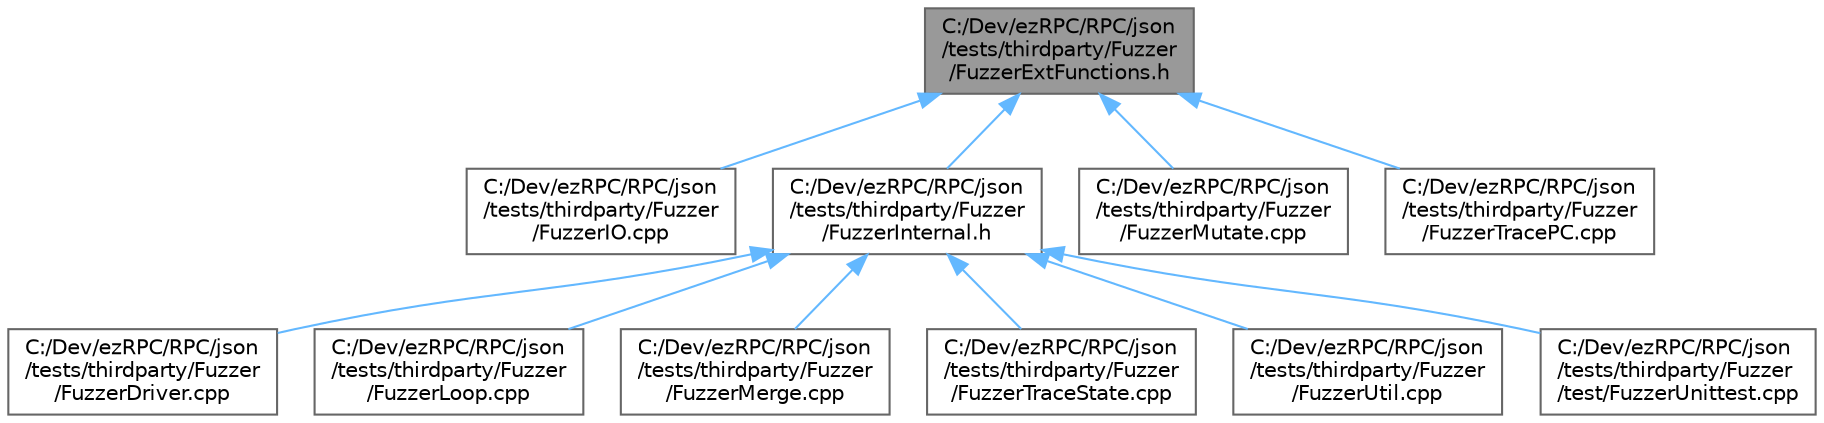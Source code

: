 digraph "C:/Dev/ezRPC/RPC/json/tests/thirdparty/Fuzzer/FuzzerExtFunctions.h"
{
 // LATEX_PDF_SIZE
  bgcolor="transparent";
  edge [fontname=Helvetica,fontsize=10,labelfontname=Helvetica,labelfontsize=10];
  node [fontname=Helvetica,fontsize=10,shape=box,height=0.2,width=0.4];
  Node1 [id="Node000001",label="C:/Dev/ezRPC/RPC/json\l/tests/thirdparty/Fuzzer\l/FuzzerExtFunctions.h",height=0.2,width=0.4,color="gray40", fillcolor="grey60", style="filled", fontcolor="black",tooltip=" "];
  Node1 -> Node2 [id="edge1_Node000001_Node000002",dir="back",color="steelblue1",style="solid",tooltip=" "];
  Node2 [id="Node000002",label="C:/Dev/ezRPC/RPC/json\l/tests/thirdparty/Fuzzer\l/FuzzerIO.cpp",height=0.2,width=0.4,color="grey40", fillcolor="white", style="filled",URL="$_fuzzer_i_o_8cpp.html",tooltip=" "];
  Node1 -> Node3 [id="edge2_Node000001_Node000003",dir="back",color="steelblue1",style="solid",tooltip=" "];
  Node3 [id="Node000003",label="C:/Dev/ezRPC/RPC/json\l/tests/thirdparty/Fuzzer\l/FuzzerInternal.h",height=0.2,width=0.4,color="grey40", fillcolor="white", style="filled",URL="$_fuzzer_internal_8h.html",tooltip=" "];
  Node3 -> Node4 [id="edge3_Node000003_Node000004",dir="back",color="steelblue1",style="solid",tooltip=" "];
  Node4 [id="Node000004",label="C:/Dev/ezRPC/RPC/json\l/tests/thirdparty/Fuzzer\l/FuzzerDriver.cpp",height=0.2,width=0.4,color="grey40", fillcolor="white", style="filled",URL="$_fuzzer_driver_8cpp.html",tooltip=" "];
  Node3 -> Node5 [id="edge4_Node000003_Node000005",dir="back",color="steelblue1",style="solid",tooltip=" "];
  Node5 [id="Node000005",label="C:/Dev/ezRPC/RPC/json\l/tests/thirdparty/Fuzzer\l/FuzzerLoop.cpp",height=0.2,width=0.4,color="grey40", fillcolor="white", style="filled",URL="$_fuzzer_loop_8cpp.html",tooltip=" "];
  Node3 -> Node6 [id="edge5_Node000003_Node000006",dir="back",color="steelblue1",style="solid",tooltip=" "];
  Node6 [id="Node000006",label="C:/Dev/ezRPC/RPC/json\l/tests/thirdparty/Fuzzer\l/FuzzerMerge.cpp",height=0.2,width=0.4,color="grey40", fillcolor="white", style="filled",URL="$_fuzzer_merge_8cpp.html",tooltip=" "];
  Node3 -> Node7 [id="edge6_Node000003_Node000007",dir="back",color="steelblue1",style="solid",tooltip=" "];
  Node7 [id="Node000007",label="C:/Dev/ezRPC/RPC/json\l/tests/thirdparty/Fuzzer\l/FuzzerTraceState.cpp",height=0.2,width=0.4,color="grey40", fillcolor="white", style="filled",URL="$_fuzzer_trace_state_8cpp.html",tooltip=" "];
  Node3 -> Node8 [id="edge7_Node000003_Node000008",dir="back",color="steelblue1",style="solid",tooltip=" "];
  Node8 [id="Node000008",label="C:/Dev/ezRPC/RPC/json\l/tests/thirdparty/Fuzzer\l/FuzzerUtil.cpp",height=0.2,width=0.4,color="grey40", fillcolor="white", style="filled",URL="$_fuzzer_util_8cpp.html",tooltip=" "];
  Node3 -> Node9 [id="edge8_Node000003_Node000009",dir="back",color="steelblue1",style="solid",tooltip=" "];
  Node9 [id="Node000009",label="C:/Dev/ezRPC/RPC/json\l/tests/thirdparty/Fuzzer\l/test/FuzzerUnittest.cpp",height=0.2,width=0.4,color="grey40", fillcolor="white", style="filled",URL="$_fuzzer_unittest_8cpp.html",tooltip=" "];
  Node1 -> Node10 [id="edge9_Node000001_Node000010",dir="back",color="steelblue1",style="solid",tooltip=" "];
  Node10 [id="Node000010",label="C:/Dev/ezRPC/RPC/json\l/tests/thirdparty/Fuzzer\l/FuzzerMutate.cpp",height=0.2,width=0.4,color="grey40", fillcolor="white", style="filled",URL="$_fuzzer_mutate_8cpp.html",tooltip=" "];
  Node1 -> Node11 [id="edge10_Node000001_Node000011",dir="back",color="steelblue1",style="solid",tooltip=" "];
  Node11 [id="Node000011",label="C:/Dev/ezRPC/RPC/json\l/tests/thirdparty/Fuzzer\l/FuzzerTracePC.cpp",height=0.2,width=0.4,color="grey40", fillcolor="white", style="filled",URL="$_fuzzer_trace_p_c_8cpp.html",tooltip=" "];
}
